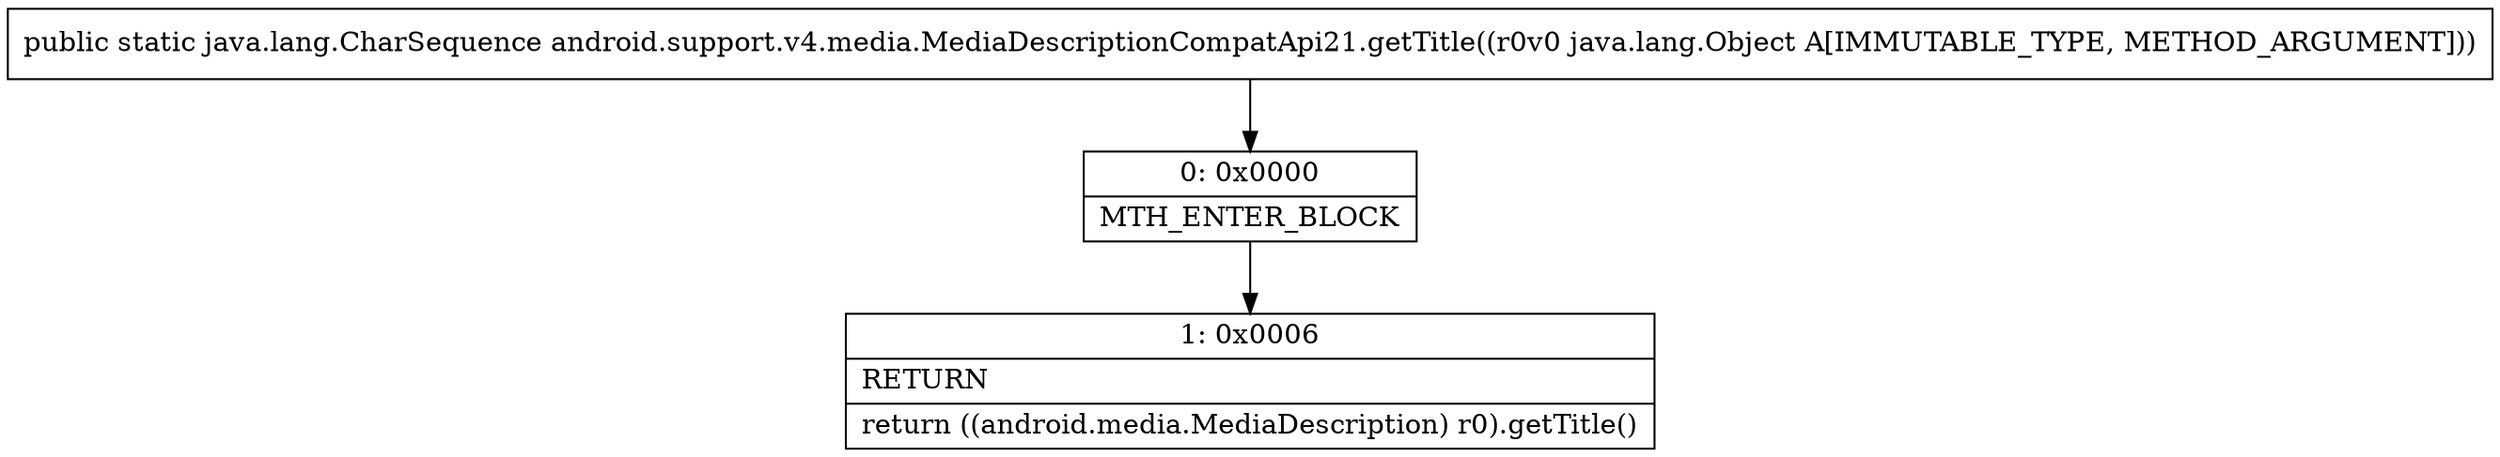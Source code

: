 digraph "CFG forandroid.support.v4.media.MediaDescriptionCompatApi21.getTitle(Ljava\/lang\/Object;)Ljava\/lang\/CharSequence;" {
Node_0 [shape=record,label="{0\:\ 0x0000|MTH_ENTER_BLOCK\l}"];
Node_1 [shape=record,label="{1\:\ 0x0006|RETURN\l|return ((android.media.MediaDescription) r0).getTitle()\l}"];
MethodNode[shape=record,label="{public static java.lang.CharSequence android.support.v4.media.MediaDescriptionCompatApi21.getTitle((r0v0 java.lang.Object A[IMMUTABLE_TYPE, METHOD_ARGUMENT])) }"];
MethodNode -> Node_0;
Node_0 -> Node_1;
}

